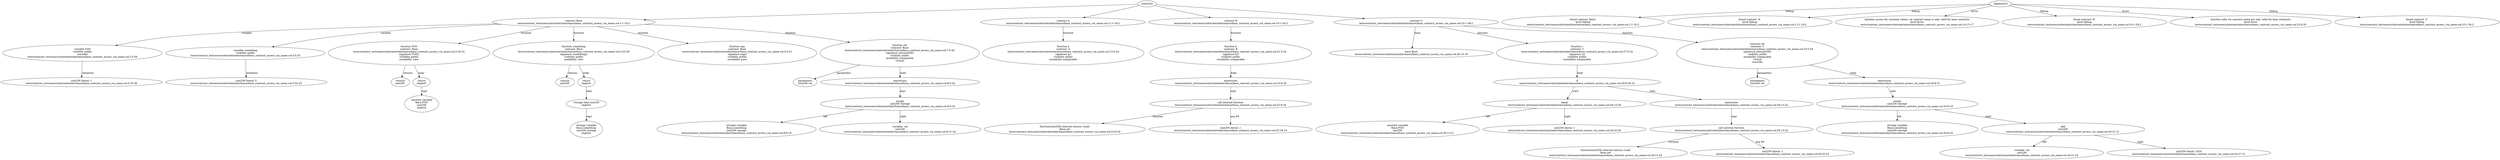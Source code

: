 strict digraph "tests/contract_testcases/substrate/inheritance/base_contract_access_via_name.sol" {
	contract [label="contract Base\ntests/contract_testcases/substrate/inheritance/base_contract_access_via_name.sol:1:1-10:2"]
	var [label="variable FOO\nvisibility public\nconstant\ntests/contract_testcases/substrate/inheritance/base_contract_access_via_name.sol:2:5-36"]
	number_literal [label="uint256 literal: 1\ntests/contract_testcases/substrate/inheritance/base_contract_access_via_name.sol:2:35-36"]
	var_4 [label="variable something\nvisibility public\ntests/contract_testcases/substrate/inheritance/base_contract_access_via_name.sol:3:5-33"]
	number_literal_5 [label="uint256 literal: 0\ntests/contract_testcases/substrate/inheritance/base_contract_access_via_name.sol:3:32-33"]
	FOO [label="function FOO\ncontract: Base\ntests/contract_testcases/substrate/inheritance/base_contract_access_via_name.sol:2:29-32\nsignature FOO()\nvisibility public\nmutability view"]
	returns [label="returns\nuint256 "]
	return [label="return\nimplicit"]
	constant [label="constant variable\nBase.FOO\nuint256\nimplicit"]
	something [label="function something\ncontract: Base\ntests/contract_testcases/substrate/inheritance/base_contract_access_via_name.sol:3:20-29\nsignature something()\nvisibility public\nmutability view"]
	returns_11 [label="returns\nuint256 "]
	return_12 [label="return\nimplicit"]
	storage_load [label="storage load uint256\nimplicit"]
	storage_var [label="storage variable\nBase.something\nuint256 storage\nimplicit"]
	nop [label="function nop\ncontract: Base\ntests/contract_testcases/substrate/inheritance/base_contract_access_via_name.sol:5:5-31\nsignature nop()\nvisibility public\nmutability pure"]
	set [label="function set\ncontract: Base\ntests/contract_testcases/substrate/inheritance/base_contract_access_via_name.sol:7:5-45\nsignature set(uint256)\nvisibility public\nmutability nonpayable\nvirtual"]
	parameters [label="parameters\nuint256 val"]
	expr [label="expression\ntests/contract_testcases/substrate/inheritance/base_contract_access_via_name.sol:8:9-24"]
	assign [label="assign\nuint256 storage\ntests/contract_testcases/substrate/inheritance/base_contract_access_via_name.sol:8:9-18"]
	storage_var_20 [label="storage variable\nBase.something\nuint256 storage\ntests/contract_testcases/substrate/inheritance/base_contract_access_via_name.sol:8:9-18"]
	variable [label="variable: val\nuint256\ntests/contract_testcases/substrate/inheritance/base_contract_access_via_name.sol:8:21-24"]
	contract_22 [label="contract A\ntests/contract_testcases/substrate/inheritance/base_contract_access_via_name.sol:11:1-18:2"]
	a [label="function a\ncontract: A\ntests/contract_testcases/substrate/inheritance/base_contract_access_via_name.sol:13:5-24\nsignature a()\nvisibility public\nmutability nonpayable"]
	contract_24 [label="contract B\ntests/contract_testcases/substrate/inheritance/base_contract_access_via_name.sol:19:1-24:2"]
	b [label="function b\ncontract: B\ntests/contract_testcases/substrate/inheritance/base_contract_access_via_name.sol:21:5-24\nsignature b()\nvisibility public\nmutability nonpayable"]
	expr_26 [label="expression\ntests/contract_testcases/substrate/inheritance/base_contract_access_via_name.sol:22:9-20"]
	call_internal_function [label="call internal function\ntests/contract_testcases/substrate/inheritance/base_contract_access_via_name.sol:22:9-20"]
	internal_function [label="function(uint256) internal returns (void)\nBase.set\ntests/contract_testcases/substrate/inheritance/base_contract_access_via_name.sol:22:9-20"]
	number_literal_29 [label="uint256 literal: 1\ntests/contract_testcases/substrate/inheritance/base_contract_access_via_name.sol:22:18-19"]
	contract_30 [label="contract C\ntests/contract_testcases/substrate/inheritance/base_contract_access_via_name.sol:25:1-36:2"]
	base [label="base Base\ntests/contract_testcases/substrate/inheritance/base_contract_access_via_name.sol:26:15-19"]
	c [label="function c\ncontract: C\ntests/contract_testcases/substrate/inheritance/base_contract_access_via_name.sol:27:5-24\nsignature c()\nvisibility public\nmutability nonpayable"]
	if [label="if\ntests/contract_testcases/substrate/inheritance/base_contract_access_via_name.sol:28:9-30:10"]
	equal [label="equal\ntests/contract_testcases/substrate/inheritance/base_contract_access_via_name.sol:28:13-26"]
	constant_35 [label="constant variable\nBase.FOO\nuint256\ntests/contract_testcases/substrate/inheritance/base_contract_access_via_name.sol:28:13-21"]
	number_literal_36 [label="uint256 literal: 1\ntests/contract_testcases/substrate/inheritance/base_contract_access_via_name.sol:28:25-26"]
	expr_37 [label="expression\ntests/contract_testcases/substrate/inheritance/base_contract_access_via_name.sol:29:13-24"]
	call_internal_function_38 [label="call internal function\ntests/contract_testcases/substrate/inheritance/base_contract_access_via_name.sol:29:13-24"]
	internal_function_39 [label="function(uint256) internal returns (void)\nBase.set\ntests/contract_testcases/substrate/inheritance/base_contract_access_via_name.sol:29:13-24"]
	number_literal_40 [label="uint256 literal: 1\ntests/contract_testcases/substrate/inheritance/base_contract_access_via_name.sol:29:22-23"]
	set_41 [label="function set\ncontract: C\ntests/contract_testcases/substrate/inheritance/base_contract_access_via_name.sol:33:5-54\nsignature set(uint256)\nvisibility public\nmutability nonpayable\nvirtual\noverride"]
	parameters_42 [label="parameters\nuint256 val"]
	expr_43 [label="expression\ntests/contract_testcases/substrate/inheritance/base_contract_access_via_name.sol:34:9-31"]
	assign_44 [label="assign\nuint256 storage\ntests/contract_testcases/substrate/inheritance/base_contract_access_via_name.sol:34:9-18"]
	storage_var_45 [label="storage variable\nBase.something\nuint256 storage\ntests/contract_testcases/substrate/inheritance/base_contract_access_via_name.sol:34:9-18"]
	add [label="add\nuint256\ntests/contract_testcases/substrate/inheritance/base_contract_access_via_name.sol:34:21-31"]
	variable_47 [label="variable: val\nuint256\ntests/contract_testcases/substrate/inheritance/base_contract_access_via_name.sol:34:21-24"]
	number_literal_48 [label="uint256 literal: 1024\ntests/contract_testcases/substrate/inheritance/base_contract_access_via_name.sol:34:27-31"]
	diagnostic [label="found contract 'Base'\nlevel Debug\ntests/contract_testcases/substrate/inheritance/base_contract_access_via_name.sol:1:1-10:2"]
	diagnostic_51 [label="found contract 'A'\nlevel Debug\ntests/contract_testcases/substrate/inheritance/base_contract_access_via_name.sol:11:1-18:2"]
	diagnostic_52 [label="member access for constant values via contract name is only valid for base contracts\nlevel Error\ntests/contract_testcases/substrate/inheritance/base_contract_access_via_name.sol:14:13-17"]
	diagnostic_53 [label="found contract 'B'\nlevel Debug\ntests/contract_testcases/substrate/inheritance/base_contract_access_via_name.sol:19:1-24:2"]
	diagnostic_54 [label="function calls via contract name are only valid for base contracts\nlevel Error\ntests/contract_testcases/substrate/inheritance/base_contract_access_via_name.sol:22:9-20"]
	diagnostic_55 [label="found contract 'C'\nlevel Debug\ntests/contract_testcases/substrate/inheritance/base_contract_access_via_name.sol:25:1-36:2"]
	contracts -> contract
	contract -> var [label="variable"]
	var -> number_literal [label="initializer"]
	contract -> var_4 [label="variable"]
	var_4 -> number_literal_5 [label="initializer"]
	contract -> FOO [label="function"]
	FOO -> returns [label="returns"]
	FOO -> return [label="body"]
	return -> constant [label="expr"]
	contract -> something [label="function"]
	something -> returns_11 [label="returns"]
	something -> return_12 [label="body"]
	return_12 -> storage_load [label="expr"]
	storage_load -> storage_var [label="expr"]
	contract -> nop [label="function"]
	contract -> set [label="function"]
	set -> parameters [label="parameters"]
	set -> expr [label="body"]
	expr -> assign [label="expr"]
	assign -> storage_var_20 [label="left"]
	assign -> variable [label="right"]
	contracts -> contract_22
	contract_22 -> a [label="function"]
	contracts -> contract_24
	contract_24 -> b [label="function"]
	b -> expr_26 [label="body"]
	expr_26 -> call_internal_function [label="expr"]
	call_internal_function -> internal_function [label="function"]
	call_internal_function -> number_literal_29 [label="arg #0"]
	contracts -> contract_30
	contract_30 -> base [label="base"]
	contract_30 -> c [label="function"]
	c -> if [label="body"]
	if -> equal [label="cond"]
	equal -> constant_35 [label="left"]
	equal -> number_literal_36 [label="right"]
	if -> expr_37 [label="then"]
	expr_37 -> call_internal_function_38 [label="expr"]
	call_internal_function_38 -> internal_function_39 [label="function"]
	call_internal_function_38 -> number_literal_40 [label="arg #0"]
	contract_30 -> set_41 [label="function"]
	set_41 -> parameters_42 [label="parameters"]
	set_41 -> expr_43 [label="body"]
	expr_43 -> assign_44 [label="expr"]
	assign_44 -> storage_var_45 [label="left"]
	assign_44 -> add [label="right"]
	add -> variable_47 [label="left"]
	add -> number_literal_48 [label="right"]
	diagnostics -> diagnostic [label="Debug"]
	diagnostics -> diagnostic_51 [label="Debug"]
	diagnostics -> diagnostic_52 [label="Error"]
	diagnostics -> diagnostic_53 [label="Debug"]
	diagnostics -> diagnostic_54 [label="Error"]
	diagnostics -> diagnostic_55 [label="Debug"]
}
